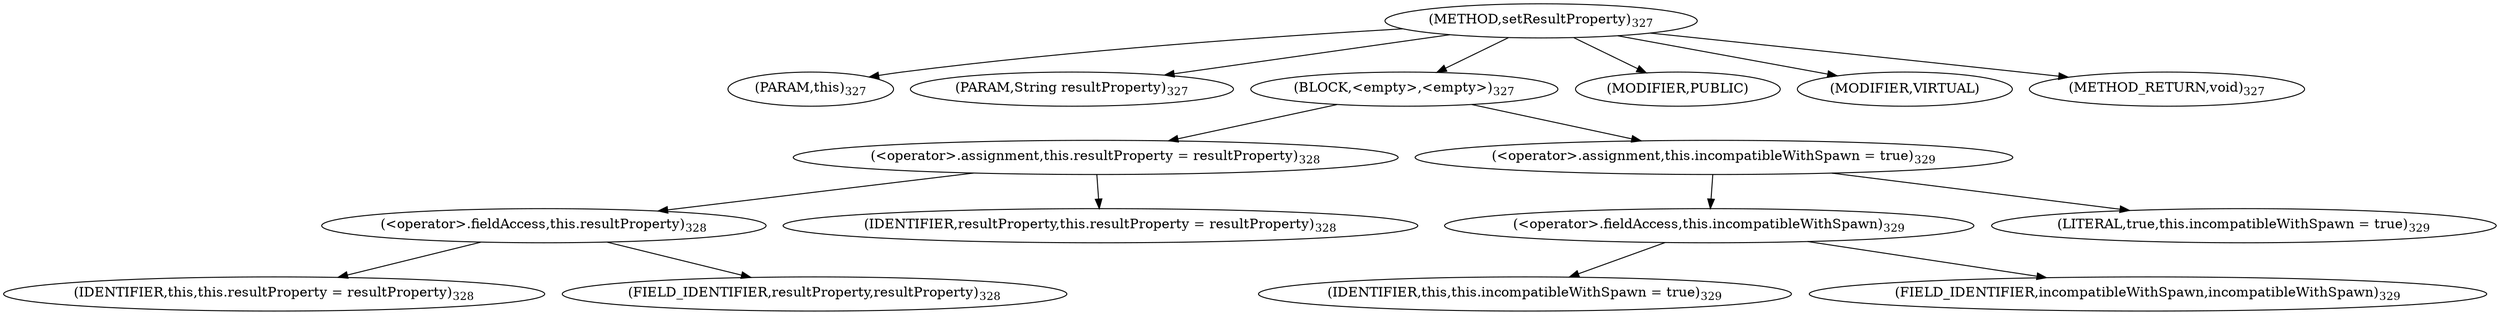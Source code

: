 digraph "setResultProperty" {  
"433" [label = <(METHOD,setResultProperty)<SUB>327</SUB>> ]
"19" [label = <(PARAM,this)<SUB>327</SUB>> ]
"434" [label = <(PARAM,String resultProperty)<SUB>327</SUB>> ]
"435" [label = <(BLOCK,&lt;empty&gt;,&lt;empty&gt;)<SUB>327</SUB>> ]
"436" [label = <(&lt;operator&gt;.assignment,this.resultProperty = resultProperty)<SUB>328</SUB>> ]
"437" [label = <(&lt;operator&gt;.fieldAccess,this.resultProperty)<SUB>328</SUB>> ]
"18" [label = <(IDENTIFIER,this,this.resultProperty = resultProperty)<SUB>328</SUB>> ]
"438" [label = <(FIELD_IDENTIFIER,resultProperty,resultProperty)<SUB>328</SUB>> ]
"439" [label = <(IDENTIFIER,resultProperty,this.resultProperty = resultProperty)<SUB>328</SUB>> ]
"440" [label = <(&lt;operator&gt;.assignment,this.incompatibleWithSpawn = true)<SUB>329</SUB>> ]
"441" [label = <(&lt;operator&gt;.fieldAccess,this.incompatibleWithSpawn)<SUB>329</SUB>> ]
"442" [label = <(IDENTIFIER,this,this.incompatibleWithSpawn = true)<SUB>329</SUB>> ]
"443" [label = <(FIELD_IDENTIFIER,incompatibleWithSpawn,incompatibleWithSpawn)<SUB>329</SUB>> ]
"444" [label = <(LITERAL,true,this.incompatibleWithSpawn = true)<SUB>329</SUB>> ]
"445" [label = <(MODIFIER,PUBLIC)> ]
"446" [label = <(MODIFIER,VIRTUAL)> ]
"447" [label = <(METHOD_RETURN,void)<SUB>327</SUB>> ]
  "433" -> "19" 
  "433" -> "434" 
  "433" -> "435" 
  "433" -> "445" 
  "433" -> "446" 
  "433" -> "447" 
  "435" -> "436" 
  "435" -> "440" 
  "436" -> "437" 
  "436" -> "439" 
  "437" -> "18" 
  "437" -> "438" 
  "440" -> "441" 
  "440" -> "444" 
  "441" -> "442" 
  "441" -> "443" 
}
